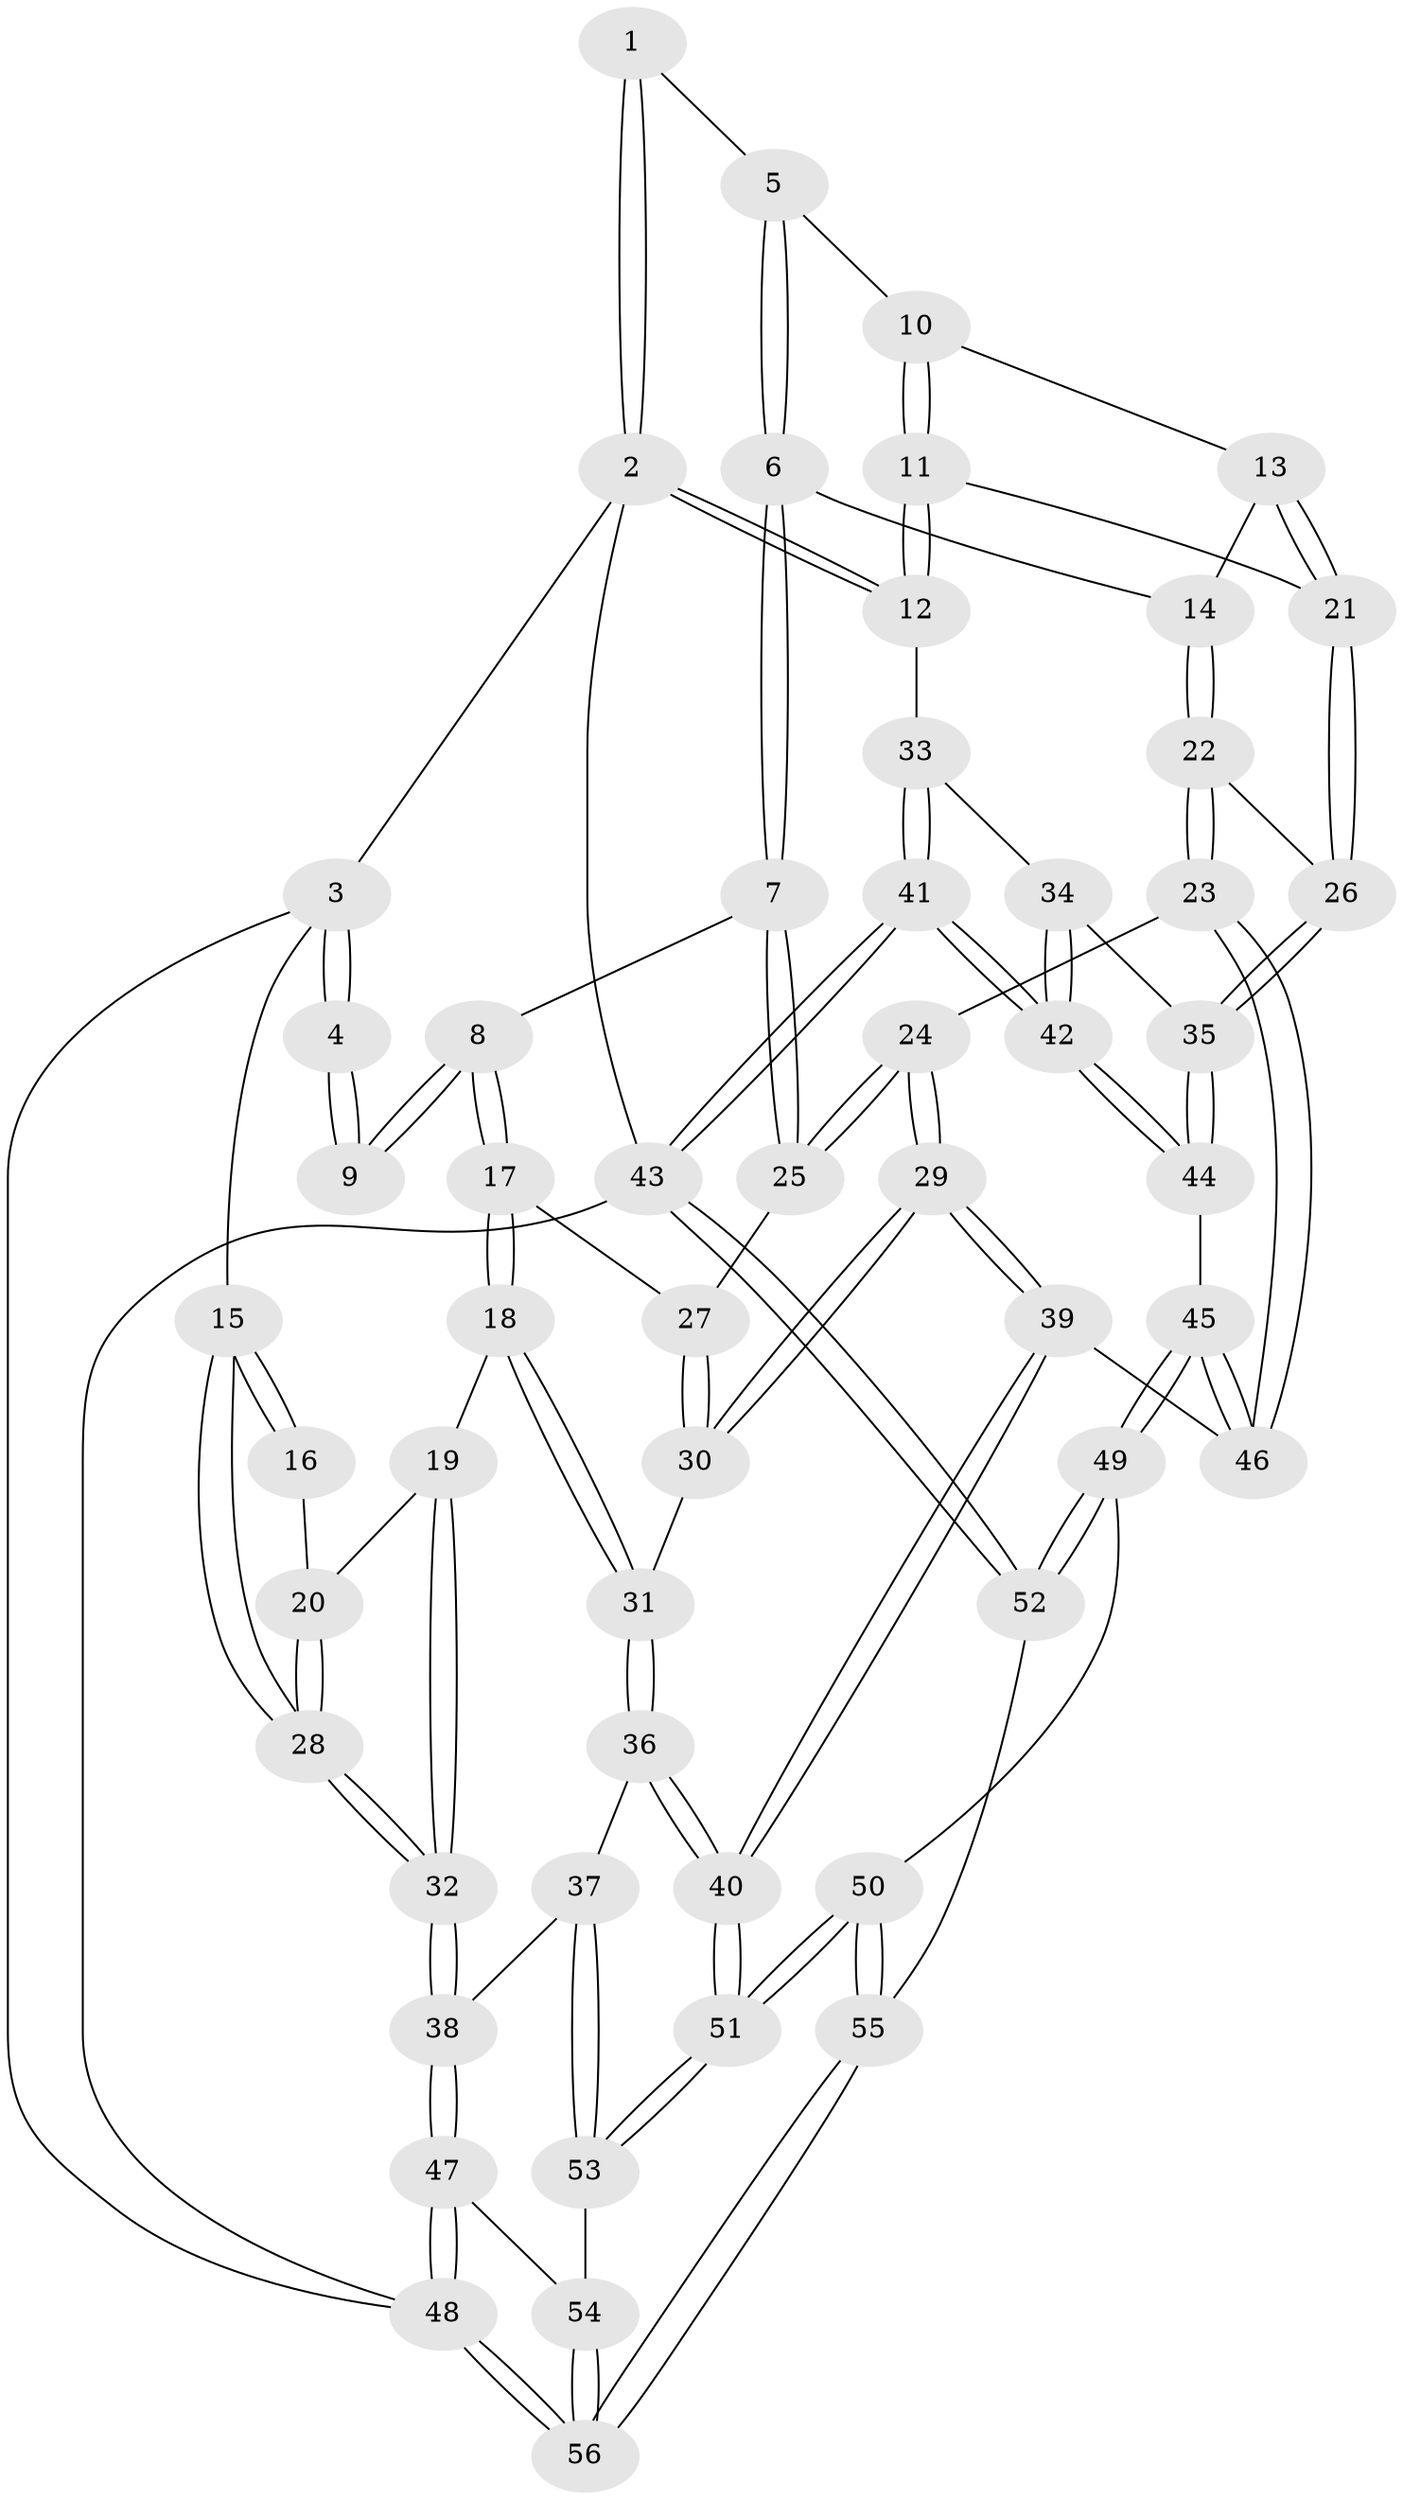 // coarse degree distribution, {3: 0.1875, 7: 0.03125, 6: 0.125, 5: 0.21875, 4: 0.40625, 2: 0.03125}
// Generated by graph-tools (version 1.1) at 2025/24/03/03/25 07:24:39]
// undirected, 56 vertices, 137 edges
graph export_dot {
graph [start="1"]
  node [color=gray90,style=filled];
  1 [pos="+0.6640413585175688+0"];
  2 [pos="+1+0"];
  3 [pos="+0+0"];
  4 [pos="+0.27727418329119824+0"];
  5 [pos="+0.6682855518262284+0"];
  6 [pos="+0.507351134987324+0.16416414231594278"];
  7 [pos="+0.4891663227639875+0.16494482497240381"];
  8 [pos="+0.3336164636905158+0.11444779089101326"];
  9 [pos="+0.30798879621366176+0.08998490837223844"];
  10 [pos="+0.7840782244067147+0.11279650004745122"];
  11 [pos="+1+0.15562790980690433"];
  12 [pos="+1+0.15820253208752572"];
  13 [pos="+0.7089788477515966+0.2165286765494625"];
  14 [pos="+0.5216179659699101+0.17519039622767296"];
  15 [pos="+0+0"];
  16 [pos="+0.19819048729822977+0.14773610315052274"];
  17 [pos="+0.3161697819249918+0.3186371801805191"];
  18 [pos="+0.26462919461563583+0.3915410299025587"];
  19 [pos="+0.2107232938283565+0.358541236600211"];
  20 [pos="+0.13103199491656836+0.2249657310767481"];
  21 [pos="+0.7278934125308301+0.3007397853493719"];
  22 [pos="+0.5929551233434533+0.3678981407552269"];
  23 [pos="+0.5067802865249514+0.42812775851365686"];
  24 [pos="+0.4969713712445638+0.4289586684841059"];
  25 [pos="+0.4492191069913162+0.3358442722990082"];
  26 [pos="+0.7229237231740352+0.37985160251380307"];
  27 [pos="+0.37680029850960883+0.3353129000397703"];
  28 [pos="+0+0.32181432183969616"];
  29 [pos="+0.46163252125272974+0.45691425612443576"];
  30 [pos="+0.40549331023524604+0.4293530809340218"];
  31 [pos="+0.2653932007561513+0.3967891693963669"];
  32 [pos="+0+0.46505109415996315"];
  33 [pos="+1+0.19470712778365995"];
  34 [pos="+0.9269488721949682+0.3563427607081867"];
  35 [pos="+0.7478099276007315+0.4120485764029838"];
  36 [pos="+0.22709343245409455+0.577570395542767"];
  37 [pos="+0.00830918473610383+0.5898532358176625"];
  38 [pos="+0+0.571447472271806"];
  39 [pos="+0.3895705101345966+0.6180519842541885"];
  40 [pos="+0.3424656550349045+0.6533950553534873"];
  41 [pos="+1+0.7733430571804444"];
  42 [pos="+0.9212032135921953+0.6391034430347448"];
  43 [pos="+1+1"];
  44 [pos="+0.7467838990176466+0.595932532815872"];
  45 [pos="+0.7069428544061156+0.6213251833321923"];
  46 [pos="+0.6618064055876672+0.6064525893937251"];
  47 [pos="+0+0.8087614902509143"];
  48 [pos="+0+1"];
  49 [pos="+0.6915480902468072+0.6699939850804484"];
  50 [pos="+0.4412415966853756+0.9453187776061509"];
  51 [pos="+0.3762465515507361+0.8688836206396288"];
  52 [pos="+0.9416570845011266+1"];
  53 [pos="+0.21026149322129395+0.8708871077060695"];
  54 [pos="+0.19541373865179062+0.8760155310891675"];
  55 [pos="+0.4903137883559544+1"];
  56 [pos="+0+1"];
  1 -- 2;
  1 -- 2;
  1 -- 5;
  2 -- 3;
  2 -- 12;
  2 -- 12;
  2 -- 43;
  3 -- 4;
  3 -- 4;
  3 -- 15;
  3 -- 48;
  4 -- 9;
  4 -- 9;
  5 -- 6;
  5 -- 6;
  5 -- 10;
  6 -- 7;
  6 -- 7;
  6 -- 14;
  7 -- 8;
  7 -- 25;
  7 -- 25;
  8 -- 9;
  8 -- 9;
  8 -- 17;
  8 -- 17;
  10 -- 11;
  10 -- 11;
  10 -- 13;
  11 -- 12;
  11 -- 12;
  11 -- 21;
  12 -- 33;
  13 -- 14;
  13 -- 21;
  13 -- 21;
  14 -- 22;
  14 -- 22;
  15 -- 16;
  15 -- 16;
  15 -- 28;
  15 -- 28;
  16 -- 20;
  17 -- 18;
  17 -- 18;
  17 -- 27;
  18 -- 19;
  18 -- 31;
  18 -- 31;
  19 -- 20;
  19 -- 32;
  19 -- 32;
  20 -- 28;
  20 -- 28;
  21 -- 26;
  21 -- 26;
  22 -- 23;
  22 -- 23;
  22 -- 26;
  23 -- 24;
  23 -- 46;
  23 -- 46;
  24 -- 25;
  24 -- 25;
  24 -- 29;
  24 -- 29;
  25 -- 27;
  26 -- 35;
  26 -- 35;
  27 -- 30;
  27 -- 30;
  28 -- 32;
  28 -- 32;
  29 -- 30;
  29 -- 30;
  29 -- 39;
  29 -- 39;
  30 -- 31;
  31 -- 36;
  31 -- 36;
  32 -- 38;
  32 -- 38;
  33 -- 34;
  33 -- 41;
  33 -- 41;
  34 -- 35;
  34 -- 42;
  34 -- 42;
  35 -- 44;
  35 -- 44;
  36 -- 37;
  36 -- 40;
  36 -- 40;
  37 -- 38;
  37 -- 53;
  37 -- 53;
  38 -- 47;
  38 -- 47;
  39 -- 40;
  39 -- 40;
  39 -- 46;
  40 -- 51;
  40 -- 51;
  41 -- 42;
  41 -- 42;
  41 -- 43;
  41 -- 43;
  42 -- 44;
  42 -- 44;
  43 -- 52;
  43 -- 52;
  43 -- 48;
  44 -- 45;
  45 -- 46;
  45 -- 46;
  45 -- 49;
  45 -- 49;
  47 -- 48;
  47 -- 48;
  47 -- 54;
  48 -- 56;
  48 -- 56;
  49 -- 50;
  49 -- 52;
  49 -- 52;
  50 -- 51;
  50 -- 51;
  50 -- 55;
  50 -- 55;
  51 -- 53;
  51 -- 53;
  52 -- 55;
  53 -- 54;
  54 -- 56;
  54 -- 56;
  55 -- 56;
  55 -- 56;
}
